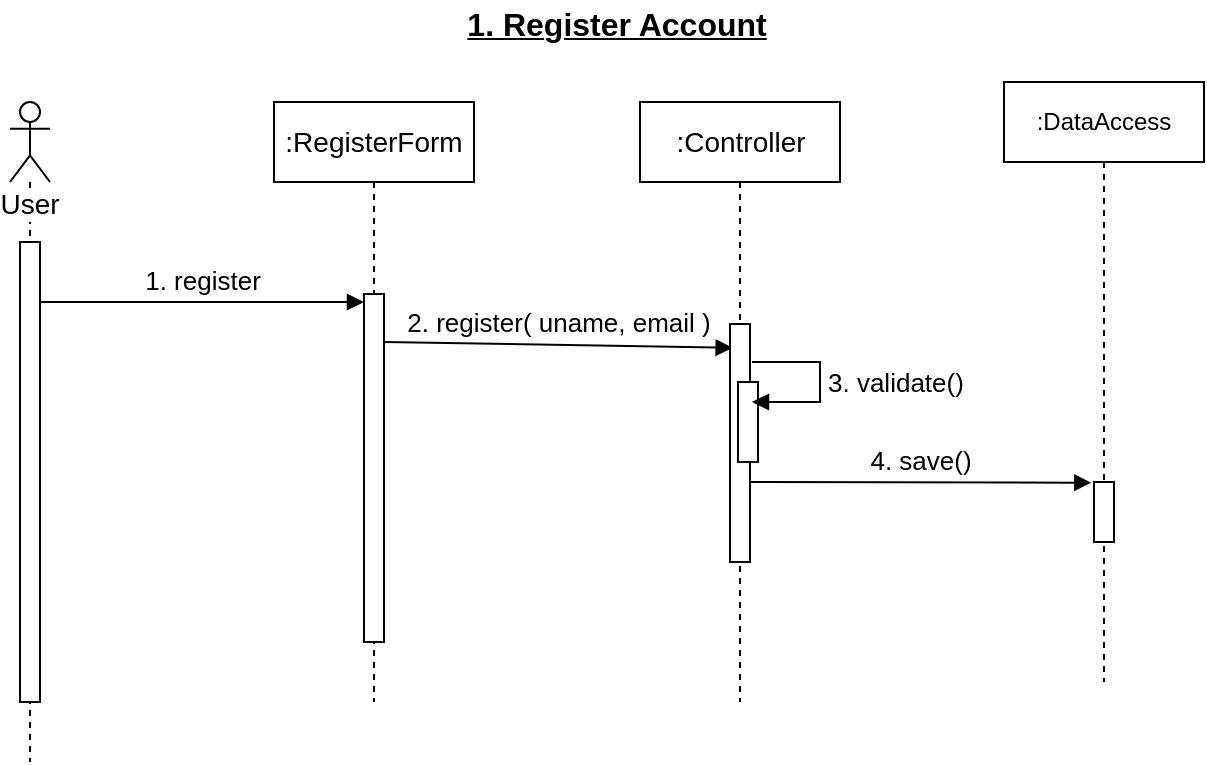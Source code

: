 <mxfile version="11.0.7" type="device"><diagram id="OsrU90kXXDLWXn_1MqmZ" name="Page-1"><mxGraphModel dx="782" dy="386" grid="1" gridSize="10" guides="1" tooltips="1" connect="1" arrows="1" fold="1" page="1" pageScale="1" pageWidth="827" pageHeight="1169" math="0" shadow="0"><root><mxCell id="0"/><mxCell id="1" parent="0"/><mxCell id="8HmXQFggO8UR9IZpjMS7-4" value="&lt;font style=&quot;font-size: 14px&quot;&gt;User&lt;/font&gt;" style="shape=umlLifeline;participant=umlActor;perimeter=lifelinePerimeter;whiteSpace=wrap;html=1;container=1;collapsible=0;recursiveResize=0;verticalAlign=top;spacingTop=36;labelBackgroundColor=#ffffff;outlineConnect=0;size=40;" parent="1" vertex="1"><mxGeometry x="98" y="90" width="20" height="330" as="geometry"/></mxCell><mxCell id="8HmXQFggO8UR9IZpjMS7-6" value="" style="html=1;points=[];perimeter=orthogonalPerimeter;" parent="8HmXQFggO8UR9IZpjMS7-4" vertex="1"><mxGeometry x="5" y="70" width="10" height="230" as="geometry"/></mxCell><mxCell id="8HmXQFggO8UR9IZpjMS7-16" value="&lt;font style=&quot;font-size: 13px&quot;&gt;1. register&lt;/font&gt;" style="html=1;verticalAlign=bottom;endArrow=block;" parent="8HmXQFggO8UR9IZpjMS7-4" target="8HmXQFggO8UR9IZpjMS7-8" edge="1"><mxGeometry width="80" relative="1" as="geometry"><mxPoint x="15" y="100" as="sourcePoint"/><mxPoint x="95" y="100" as="targetPoint"/></mxGeometry></mxCell><mxCell id="8HmXQFggO8UR9IZpjMS7-5" value="&lt;u&gt;&lt;b&gt;&lt;font style=&quot;font-size: 16px&quot;&gt;1. Register Account&lt;/font&gt;&lt;/b&gt;&lt;/u&gt;" style="text;html=1;resizable=0;points=[];autosize=1;align=center;verticalAlign=top;spacingTop=-4;" parent="1" vertex="1"><mxGeometry x="316" y="39" width="170" height="20" as="geometry"/></mxCell><mxCell id="8HmXQFggO8UR9IZpjMS7-7" value="&lt;font style=&quot;font-size: 14px&quot;&gt;:RegisterForm&lt;/font&gt;" style="shape=umlLifeline;perimeter=lifelinePerimeter;whiteSpace=wrap;html=1;container=1;collapsible=0;recursiveResize=0;outlineConnect=0;" parent="1" vertex="1"><mxGeometry x="230" y="90" width="100" height="300" as="geometry"/></mxCell><mxCell id="8HmXQFggO8UR9IZpjMS7-8" value="" style="html=1;points=[];perimeter=orthogonalPerimeter;" parent="8HmXQFggO8UR9IZpjMS7-7" vertex="1"><mxGeometry x="45" y="96" width="10" height="174" as="geometry"/></mxCell><mxCell id="8HmXQFggO8UR9IZpjMS7-17" value="&lt;font style=&quot;font-size: 13px&quot;&gt;2. register( uname, email )&lt;/font&gt;" style="html=1;verticalAlign=bottom;endArrow=block;entryX=0.133;entryY=0.1;entryDx=0;entryDy=0;entryPerimeter=0;" parent="8HmXQFggO8UR9IZpjMS7-7" target="8HmXQFggO8UR9IZpjMS7-14" edge="1"><mxGeometry width="80" relative="1" as="geometry"><mxPoint x="55" y="120" as="sourcePoint"/><mxPoint x="223" y="119.64" as="targetPoint"/></mxGeometry></mxCell><mxCell id="8HmXQFggO8UR9IZpjMS7-9" value="&lt;font style=&quot;font-size: 14px&quot;&gt;:Controller&lt;/font&gt;" style="html=1;points=[];perimeter=orthogonalPerimeter;shape=umlLifeline;participant=label;fontFamily=Helvetica;fontSize=12;fontColor=#000000;align=center;strokeColor=#000000;fillColor=#ffffff;recursiveResize=0;container=1;collapsible=0;" parent="1" vertex="1"><mxGeometry x="413" y="90" width="100" height="300" as="geometry"/></mxCell><mxCell id="8HmXQFggO8UR9IZpjMS7-14" value="" style="html=1;points=[];perimeter=orthogonalPerimeter;" parent="8HmXQFggO8UR9IZpjMS7-9" vertex="1"><mxGeometry x="45" y="111" width="10" height="119" as="geometry"/></mxCell><mxCell id="8HmXQFggO8UR9IZpjMS7-20" value="" style="html=1;points=[];perimeter=orthogonalPerimeter;" parent="8HmXQFggO8UR9IZpjMS7-9" vertex="1"><mxGeometry x="49" y="140" width="10" height="40" as="geometry"/></mxCell><mxCell id="8HmXQFggO8UR9IZpjMS7-21" value="&lt;font style=&quot;font-size: 13px&quot;&gt;3. validate()&lt;/font&gt;" style="edgeStyle=orthogonalEdgeStyle;html=1;align=left;spacingLeft=2;endArrow=block;rounded=0;entryX=1;entryY=0;exitX=1.1;exitY=0.113;exitDx=0;exitDy=0;exitPerimeter=0;" parent="8HmXQFggO8UR9IZpjMS7-9" edge="1"><mxGeometry relative="1" as="geometry"><mxPoint x="56" y="130" as="sourcePoint"/><Array as="points"><mxPoint x="90" y="130"/><mxPoint x="90" y="150"/></Array><mxPoint x="56" y="150" as="targetPoint"/></mxGeometry></mxCell><mxCell id="8HmXQFggO8UR9IZpjMS7-22" value="&lt;font style=&quot;font-size: 13px&quot;&gt;4. save()&lt;/font&gt;" style="html=1;verticalAlign=bottom;endArrow=block;entryX=-0.033;entryY=0.14;entryDx=0;entryDy=0;entryPerimeter=0;" parent="8HmXQFggO8UR9IZpjMS7-9" edge="1"><mxGeometry width="80" relative="1" as="geometry"><mxPoint x="55" y="190" as="sourcePoint"/><mxPoint x="225.67" y="190.34" as="targetPoint"/></mxGeometry></mxCell><mxCell id="xg-eQSrzVcNM6acKDs9i-1" value=":DataAccess" style="shape=umlLifeline;perimeter=lifelinePerimeter;whiteSpace=wrap;html=1;container=1;collapsible=0;recursiveResize=0;outlineConnect=0;" vertex="1" parent="1"><mxGeometry x="595" y="80" width="100" height="300" as="geometry"/></mxCell><mxCell id="xg-eQSrzVcNM6acKDs9i-2" value="" style="html=1;points=[];perimeter=orthogonalPerimeter;" vertex="1" parent="xg-eQSrzVcNM6acKDs9i-1"><mxGeometry x="45" y="200" width="10" height="30" as="geometry"/></mxCell></root></mxGraphModel></diagram></mxfile>